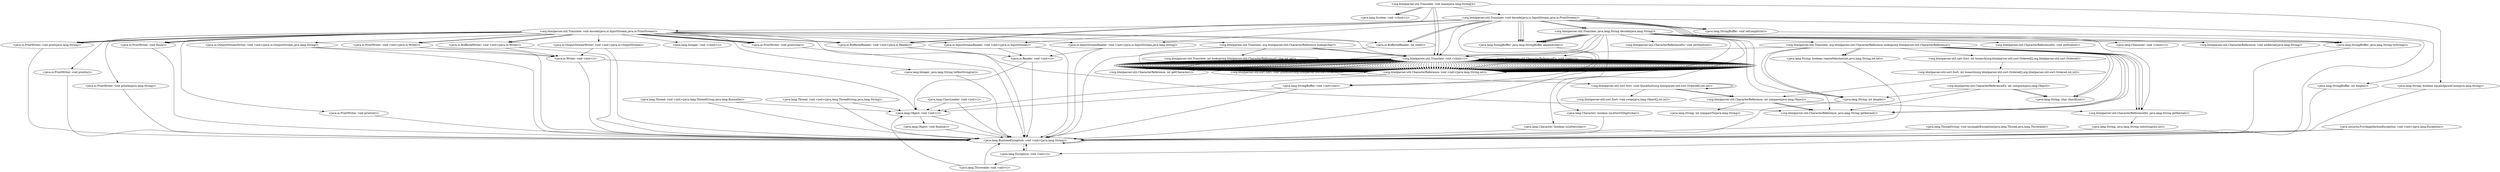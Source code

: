 digraph CallGraph {
"<org.htmlparser.util.Translate: void main(java.lang.String[])>" -> "<java.lang.System: void <clinit>()>";
"<org.htmlparser.util.Translate: void main(java.lang.String[])>" -> "<org.htmlparser.util.Translate: void decode(java.io.InputStream,java.io.PrintStream)>";
"<org.htmlparser.util.Translate: void main(java.lang.String[])>" -> "<org.htmlparser.util.Translate: void encode(java.io.InputStream,java.io.PrintStream)>";
"<org.htmlparser.util.Translate: void main(java.lang.String[])>" -> "<org.htmlparser.util.Translate: void <clinit>()>";
"<org.htmlparser.util.Translate: void main(java.lang.String[])>" -> "<java.lang.System: void <clinit>()>";
"<org.htmlparser.util.Translate: void main(java.lang.String[])>" -> "<org.htmlparser.util.Translate: void <clinit>()>";
"<org.htmlparser.util.Translate: void <clinit>()>" -> "<org.htmlparser.util.CharacterReference: void <init>(java.lang.String,int)>";
"<org.htmlparser.util.Translate: void <clinit>()>" -> "<org.htmlparser.util.sort.Sort: void QuickSort(org.htmlparser.util.sort.Ordered[])>";
"<org.htmlparser.util.Translate: void <clinit>()>" -> "<org.htmlparser.util.CharacterReference: void <init>(java.lang.String,int)>";
"<org.htmlparser.util.Translate: void <clinit>()>" -> "<org.htmlparser.util.CharacterReference: void <init>(java.lang.String,int)>";
"<org.htmlparser.util.Translate: void <clinit>()>" -> "<org.htmlparser.util.CharacterReference: void <init>(java.lang.String,int)>";
"<org.htmlparser.util.Translate: void <clinit>()>" -> "<org.htmlparser.util.CharacterReference: void <init>(java.lang.String,int)>";
"<org.htmlparser.util.Translate: void <clinit>()>" -> "<org.htmlparser.util.CharacterReference: void <init>(java.lang.String,int)>";
"<org.htmlparser.util.Translate: void <clinit>()>" -> "<org.htmlparser.util.CharacterReference: void <init>(java.lang.String,int)>";
"<org.htmlparser.util.Translate: void <clinit>()>" -> "<org.htmlparser.util.CharacterReference: void <init>(java.lang.String,int)>";
"<org.htmlparser.util.Translate: void <clinit>()>" -> "<org.htmlparser.util.CharacterReference: void <init>(java.lang.String,int)>";
"<org.htmlparser.util.Translate: void <clinit>()>" -> "<org.htmlparser.util.CharacterReference: void <init>(java.lang.String,int)>";
"<org.htmlparser.util.Translate: void <clinit>()>" -> "<org.htmlparser.util.CharacterReference: void <init>(java.lang.String,int)>";
"<org.htmlparser.util.Translate: void <clinit>()>" -> "<org.htmlparser.util.CharacterReference: void <init>(java.lang.String,int)>";
"<org.htmlparser.util.Translate: void <clinit>()>" -> "<org.htmlparser.util.CharacterReference: void <init>(java.lang.String,int)>";
"<org.htmlparser.util.Translate: void <clinit>()>" -> "<org.htmlparser.util.CharacterReference: void <init>(java.lang.String,int)>";
"<org.htmlparser.util.Translate: void <clinit>()>" -> "<org.htmlparser.util.CharacterReference: void <init>(java.lang.String,int)>";
"<org.htmlparser.util.Translate: void <clinit>()>" -> "<org.htmlparser.util.CharacterReference: void <init>(java.lang.String,int)>";
"<org.htmlparser.util.Translate: void <clinit>()>" -> "<org.htmlparser.util.CharacterReference: void <init>(java.lang.String,int)>";
"<org.htmlparser.util.Translate: void <clinit>()>" -> "<org.htmlparser.util.CharacterReference: void <init>(java.lang.String,int)>";
"<org.htmlparser.util.Translate: void <clinit>()>" -> "<org.htmlparser.util.CharacterReference: void <init>(java.lang.String,int)>";
"<org.htmlparser.util.Translate: void <clinit>()>" -> "<org.htmlparser.util.CharacterReference: void <init>(java.lang.String,int)>";
"<org.htmlparser.util.Translate: void <clinit>()>" -> "<org.htmlparser.util.CharacterReference: void <init>(java.lang.String,int)>";
"<org.htmlparser.util.Translate: void <clinit>()>" -> "<org.htmlparser.util.CharacterReference: void <init>(java.lang.String,int)>";
"<org.htmlparser.util.Translate: void <clinit>()>" -> "<org.htmlparser.util.CharacterReference: void <init>(java.lang.String,int)>";
"<org.htmlparser.util.Translate: void <clinit>()>" -> "<org.htmlparser.util.CharacterReference: void <init>(java.lang.String,int)>";
"<org.htmlparser.util.Translate: void <clinit>()>" -> "<org.htmlparser.util.CharacterReference: void <init>(java.lang.String,int)>";
"<org.htmlparser.util.Translate: void <clinit>()>" -> "<org.htmlparser.util.CharacterReference: void <init>(java.lang.String,int)>";
"<org.htmlparser.util.Translate: void <clinit>()>" -> "<org.htmlparser.util.CharacterReference: void <init>(java.lang.String,int)>";
"<org.htmlparser.util.Translate: void <clinit>()>" -> "<org.htmlparser.util.CharacterReference: void <init>(java.lang.String,int)>";
"<org.htmlparser.util.Translate: void <clinit>()>" -> "<org.htmlparser.util.CharacterReference: void <init>(java.lang.String,int)>";
"<org.htmlparser.util.Translate: void <clinit>()>" -> "<org.htmlparser.util.CharacterReference: void <init>(java.lang.String,int)>";
"<org.htmlparser.util.Translate: void <clinit>()>" -> "<org.htmlparser.util.CharacterReference: void <init>(java.lang.String,int)>";
"<org.htmlparser.util.Translate: void <clinit>()>" -> "<org.htmlparser.util.CharacterReference: void <init>(java.lang.String,int)>";
"<org.htmlparser.util.Translate: void <clinit>()>" -> "<org.htmlparser.util.CharacterReference: void <init>(java.lang.String,int)>";
"<org.htmlparser.util.Translate: void <clinit>()>" -> "<org.htmlparser.util.CharacterReference: void <init>(java.lang.String,int)>";
"<org.htmlparser.util.Translate: void <clinit>()>" -> "<org.htmlparser.util.CharacterReference: void <init>(java.lang.String,int)>";
"<org.htmlparser.util.Translate: void <clinit>()>" -> "<org.htmlparser.util.CharacterReference: void <init>(java.lang.String,int)>";
"<org.htmlparser.util.Translate: void <clinit>()>" -> "<org.htmlparser.util.CharacterReference: void <init>(java.lang.String,int)>";
"<org.htmlparser.util.Translate: void <clinit>()>" -> "<org.htmlparser.util.CharacterReference: void <init>(java.lang.String,int)>";
"<org.htmlparser.util.Translate: void <clinit>()>" -> "<org.htmlparser.util.CharacterReference: void <init>(java.lang.String,int)>";
"<org.htmlparser.util.Translate: void <clinit>()>" -> "<org.htmlparser.util.CharacterReference: void <init>(java.lang.String,int)>";
"<org.htmlparser.util.Translate: void <clinit>()>" -> "<org.htmlparser.util.CharacterReference: void <init>(java.lang.String,int)>";
"<org.htmlparser.util.Translate: void <clinit>()>" -> "<org.htmlparser.util.CharacterReference: void <init>(java.lang.String,int)>";
"<org.htmlparser.util.Translate: void <clinit>()>" -> "<org.htmlparser.util.CharacterReference: void <init>(java.lang.String,int)>";
"<org.htmlparser.util.Translate: void <clinit>()>" -> "<org.htmlparser.util.CharacterReference: void <init>(java.lang.String,int)>";
"<org.htmlparser.util.Translate: void <clinit>()>" -> "<org.htmlparser.util.CharacterReference: void <init>(java.lang.String,int)>";
"<org.htmlparser.util.Translate: void <clinit>()>" -> "<org.htmlparser.util.CharacterReference: void <init>(java.lang.String,int)>";
"<org.htmlparser.util.Translate: void <clinit>()>" -> "<org.htmlparser.util.CharacterReference: void <init>(java.lang.String,int)>";
"<org.htmlparser.util.Translate: void <clinit>()>" -> "<org.htmlparser.util.CharacterReference: void <init>(java.lang.String,int)>";
"<org.htmlparser.util.Translate: void <clinit>()>" -> "<org.htmlparser.util.CharacterReference: void <init>(java.lang.String,int)>";
"<org.htmlparser.util.Translate: void <clinit>()>" -> "<org.htmlparser.util.CharacterReference: void <init>(java.lang.String,int)>";
"<org.htmlparser.util.Translate: void <clinit>()>" -> "<org.htmlparser.util.CharacterReference: void <init>(java.lang.String,int)>";
"<org.htmlparser.util.Translate: void <clinit>()>" -> "<org.htmlparser.util.CharacterReference: void <init>(java.lang.String,int)>";
"<org.htmlparser.util.Translate: void <clinit>()>" -> "<org.htmlparser.util.CharacterReference: void <init>(java.lang.String,int)>";
"<org.htmlparser.util.Translate: void <clinit>()>" -> "<org.htmlparser.util.CharacterReference: void <init>(java.lang.String,int)>";
"<org.htmlparser.util.Translate: void <clinit>()>" -> "<org.htmlparser.util.CharacterReference: void <init>(java.lang.String,int)>";
"<org.htmlparser.util.Translate: void <clinit>()>" -> "<org.htmlparser.util.CharacterReference: void <init>(java.lang.String,int)>";
"<org.htmlparser.util.Translate: void <clinit>()>" -> "<org.htmlparser.util.CharacterReference: void <init>(java.lang.String,int)>";
"<org.htmlparser.util.Translate: void <clinit>()>" -> "<org.htmlparser.util.CharacterReference: void <init>(java.lang.String,int)>";
"<org.htmlparser.util.Translate: void <clinit>()>" -> "<org.htmlparser.util.CharacterReference: void <init>(java.lang.String,int)>";
"<org.htmlparser.util.Translate: void <clinit>()>" -> "<org.htmlparser.util.CharacterReference: void <init>(java.lang.String,int)>";
"<org.htmlparser.util.Translate: void <clinit>()>" -> "<org.htmlparser.util.CharacterReference: void <init>(java.lang.String,int)>";
"<org.htmlparser.util.Translate: void <clinit>()>" -> "<org.htmlparser.util.CharacterReference: void <init>(java.lang.String,int)>";
"<org.htmlparser.util.Translate: void <clinit>()>" -> "<org.htmlparser.util.CharacterReference: void <init>(java.lang.String,int)>";
"<org.htmlparser.util.Translate: void <clinit>()>" -> "<org.htmlparser.util.CharacterReference: void <init>(java.lang.String,int)>";
"<org.htmlparser.util.Translate: void <clinit>()>" -> "<org.htmlparser.util.CharacterReference: void <init>(java.lang.String,int)>";
"<org.htmlparser.util.Translate: void <clinit>()>" -> "<org.htmlparser.util.CharacterReference: void <init>(java.lang.String,int)>";
"<org.htmlparser.util.Translate: void <clinit>()>" -> "<org.htmlparser.util.CharacterReference: void <init>(java.lang.String,int)>";
"<org.htmlparser.util.Translate: void <clinit>()>" -> "<org.htmlparser.util.CharacterReference: void <init>(java.lang.String,int)>";
"<org.htmlparser.util.Translate: void <clinit>()>" -> "<org.htmlparser.util.CharacterReference: void <init>(java.lang.String,int)>";
"<org.htmlparser.util.Translate: void <clinit>()>" -> "<org.htmlparser.util.CharacterReference: void <init>(java.lang.String,int)>";
"<org.htmlparser.util.Translate: void <clinit>()>" -> "<org.htmlparser.util.CharacterReference: void <init>(java.lang.String,int)>";
"<org.htmlparser.util.Translate: void <clinit>()>" -> "<org.htmlparser.util.CharacterReference: void <init>(java.lang.String,int)>";
"<org.htmlparser.util.Translate: void <clinit>()>" -> "<org.htmlparser.util.CharacterReference: void <init>(java.lang.String,int)>";
"<org.htmlparser.util.Translate: void <clinit>()>" -> "<org.htmlparser.util.CharacterReference: void <init>(java.lang.String,int)>";
"<org.htmlparser.util.Translate: void <clinit>()>" -> "<org.htmlparser.util.CharacterReference: void <init>(java.lang.String,int)>";
"<org.htmlparser.util.Translate: void <clinit>()>" -> "<org.htmlparser.util.CharacterReference: void <init>(java.lang.String,int)>";
"<org.htmlparser.util.Translate: void <clinit>()>" -> "<org.htmlparser.util.CharacterReference: void <init>(java.lang.String,int)>";
"<org.htmlparser.util.Translate: void <clinit>()>" -> "<org.htmlparser.util.CharacterReference: void <init>(java.lang.String,int)>";
"<org.htmlparser.util.Translate: void <clinit>()>" -> "<org.htmlparser.util.CharacterReference: void <init>(java.lang.String,int)>";
"<org.htmlparser.util.Translate: void <clinit>()>" -> "<org.htmlparser.util.CharacterReference: void <init>(java.lang.String,int)>";
"<org.htmlparser.util.Translate: void <clinit>()>" -> "<org.htmlparser.util.CharacterReference: void <init>(java.lang.String,int)>";
"<org.htmlparser.util.Translate: void <clinit>()>" -> "<org.htmlparser.util.CharacterReference: void <init>(java.lang.String,int)>";
"<org.htmlparser.util.Translate: void <clinit>()>" -> "<org.htmlparser.util.CharacterReference: void <init>(java.lang.String,int)>";
"<org.htmlparser.util.Translate: void <clinit>()>" -> "<org.htmlparser.util.CharacterReference: void <init>(java.lang.String,int)>";
"<org.htmlparser.util.Translate: void <clinit>()>" -> "<org.htmlparser.util.CharacterReference: void <init>(java.lang.String,int)>";
"<org.htmlparser.util.Translate: void <clinit>()>" -> "<org.htmlparser.util.CharacterReference: void <init>(java.lang.String,int)>";
"<org.htmlparser.util.Translate: void <clinit>()>" -> "<org.htmlparser.util.CharacterReference: void <init>(java.lang.String,int)>";
"<org.htmlparser.util.Translate: void <clinit>()>" -> "<org.htmlparser.util.CharacterReference: void <init>(java.lang.String,int)>";
"<org.htmlparser.util.Translate: void <clinit>()>" -> "<org.htmlparser.util.CharacterReference: void <init>(java.lang.String,int)>";
"<org.htmlparser.util.Translate: void <clinit>()>" -> "<org.htmlparser.util.CharacterReference: void <init>(java.lang.String,int)>";
"<org.htmlparser.util.Translate: void <clinit>()>" -> "<org.htmlparser.util.CharacterReference: void <init>(java.lang.String,int)>";
"<org.htmlparser.util.Translate: void <clinit>()>" -> "<org.htmlparser.util.CharacterReference: void <init>(java.lang.String,int)>";
"<org.htmlparser.util.Translate: void <clinit>()>" -> "<org.htmlparser.util.CharacterReference: void <init>(java.lang.String,int)>";
"<org.htmlparser.util.Translate: void <clinit>()>" -> "<org.htmlparser.util.CharacterReference: void <init>(java.lang.String,int)>";
"<org.htmlparser.util.Translate: void <clinit>()>" -> "<org.htmlparser.util.CharacterReference: void <init>(java.lang.String,int)>";
"<org.htmlparser.util.Translate: void <clinit>()>" -> "<org.htmlparser.util.CharacterReference: void <init>(java.lang.String,int)>";
"<org.htmlparser.util.Translate: void <clinit>()>" -> "<org.htmlparser.util.CharacterReference: void <init>(java.lang.String,int)>";
"<org.htmlparser.util.Translate: void <clinit>()>" -> "<org.htmlparser.util.CharacterReference: void <init>(java.lang.String,int)>";
"<org.htmlparser.util.Translate: void <clinit>()>" -> "<org.htmlparser.util.CharacterReference: void <init>(java.lang.String,int)>";
"<org.htmlparser.util.Translate: void <clinit>()>" -> "<org.htmlparser.util.CharacterReference: void <init>(java.lang.String,int)>";
"<org.htmlparser.util.Translate: void <clinit>()>" -> "<org.htmlparser.util.CharacterReference: void <init>(java.lang.String,int)>";
"<org.htmlparser.util.Translate: void <clinit>()>" -> "<org.htmlparser.util.CharacterReference: void <init>(java.lang.String,int)>";
"<org.htmlparser.util.Translate: void <clinit>()>" -> "<org.htmlparser.util.CharacterReference: void <init>(java.lang.String,int)>";
"<org.htmlparser.util.Translate: void <clinit>()>" -> "<org.htmlparser.util.CharacterReference: void <init>(java.lang.String,int)>";
"<org.htmlparser.util.Translate: void <clinit>()>" -> "<org.htmlparser.util.CharacterReference: void <init>(java.lang.String,int)>";
"<org.htmlparser.util.Translate: void <clinit>()>" -> "<org.htmlparser.util.CharacterReference: void <init>(java.lang.String,int)>";
"<org.htmlparser.util.Translate: void <clinit>()>" -> "<org.htmlparser.util.CharacterReference: void <init>(java.lang.String,int)>";
"<org.htmlparser.util.Translate: void <clinit>()>" -> "<org.htmlparser.util.CharacterReference: void <init>(java.lang.String,int)>";
"<org.htmlparser.util.Translate: void <clinit>()>" -> "<org.htmlparser.util.CharacterReference: void <init>(java.lang.String,int)>";
"<org.htmlparser.util.Translate: void <clinit>()>" -> "<org.htmlparser.util.CharacterReference: void <init>(java.lang.String,int)>";
"<org.htmlparser.util.Translate: void <clinit>()>" -> "<org.htmlparser.util.CharacterReference: void <init>(java.lang.String,int)>";
"<org.htmlparser.util.Translate: void <clinit>()>" -> "<org.htmlparser.util.CharacterReference: void <init>(java.lang.String,int)>";
"<org.htmlparser.util.Translate: void <clinit>()>" -> "<org.htmlparser.util.CharacterReference: void <init>(java.lang.String,int)>";
"<org.htmlparser.util.Translate: void <clinit>()>" -> "<org.htmlparser.util.CharacterReference: void <init>(java.lang.String,int)>";
"<org.htmlparser.util.Translate: void <clinit>()>" -> "<org.htmlparser.util.CharacterReference: void <init>(java.lang.String,int)>";
"<org.htmlparser.util.Translate: void <clinit>()>" -> "<org.htmlparser.util.CharacterReference: void <init>(java.lang.String,int)>";
"<org.htmlparser.util.Translate: void <clinit>()>" -> "<org.htmlparser.util.CharacterReference: void <init>(java.lang.String,int)>";
"<org.htmlparser.util.Translate: void <clinit>()>" -> "<org.htmlparser.util.CharacterReference: void <init>(java.lang.String,int)>";
"<org.htmlparser.util.Translate: void <clinit>()>" -> "<org.htmlparser.util.CharacterReference: void <init>(java.lang.String,int)>";
"<org.htmlparser.util.Translate: void <clinit>()>" -> "<org.htmlparser.util.CharacterReference: void <init>(java.lang.String,int)>";
"<org.htmlparser.util.Translate: void <clinit>()>" -> "<org.htmlparser.util.CharacterReference: void <init>(java.lang.String,int)>";
"<org.htmlparser.util.Translate: void <clinit>()>" -> "<org.htmlparser.util.CharacterReference: void <init>(java.lang.String,int)>";
"<org.htmlparser.util.Translate: void <clinit>()>" -> "<org.htmlparser.util.CharacterReference: void <init>(java.lang.String,int)>";
"<org.htmlparser.util.Translate: void <clinit>()>" -> "<org.htmlparser.util.CharacterReference: void <init>(java.lang.String,int)>";
"<org.htmlparser.util.Translate: void <clinit>()>" -> "<org.htmlparser.util.CharacterReference: void <init>(java.lang.String,int)>";
"<org.htmlparser.util.Translate: void <clinit>()>" -> "<org.htmlparser.util.CharacterReference: void <init>(java.lang.String,int)>";
"<org.htmlparser.util.Translate: void <clinit>()>" -> "<org.htmlparser.util.CharacterReference: void <init>(java.lang.String,int)>";
"<org.htmlparser.util.Translate: void <clinit>()>" -> "<org.htmlparser.util.CharacterReference: void <init>(java.lang.String,int)>";
"<org.htmlparser.util.Translate: void <clinit>()>" -> "<org.htmlparser.util.CharacterReference: void <init>(java.lang.String,int)>";
"<org.htmlparser.util.Translate: void <clinit>()>" -> "<org.htmlparser.util.CharacterReference: void <init>(java.lang.String,int)>";
"<org.htmlparser.util.Translate: void <clinit>()>" -> "<org.htmlparser.util.CharacterReference: void <init>(java.lang.String,int)>";
"<org.htmlparser.util.Translate: void <clinit>()>" -> "<org.htmlparser.util.CharacterReference: void <init>(java.lang.String,int)>";
"<org.htmlparser.util.Translate: void <clinit>()>" -> "<org.htmlparser.util.CharacterReference: void <init>(java.lang.String,int)>";
"<org.htmlparser.util.Translate: void <clinit>()>" -> "<org.htmlparser.util.CharacterReference: void <init>(java.lang.String,int)>";
"<org.htmlparser.util.Translate: void <clinit>()>" -> "<org.htmlparser.util.CharacterReference: void <init>(java.lang.String,int)>";
"<org.htmlparser.util.Translate: void <clinit>()>" -> "<org.htmlparser.util.CharacterReference: void <init>(java.lang.String,int)>";
"<org.htmlparser.util.Translate: void <clinit>()>" -> "<org.htmlparser.util.CharacterReference: void <init>(java.lang.String,int)>";
"<org.htmlparser.util.Translate: void <clinit>()>" -> "<org.htmlparser.util.CharacterReference: void <init>(java.lang.String,int)>";
"<org.htmlparser.util.Translate: void <clinit>()>" -> "<org.htmlparser.util.CharacterReference: void <init>(java.lang.String,int)>";
"<org.htmlparser.util.Translate: void <clinit>()>" -> "<org.htmlparser.util.CharacterReference: void <init>(java.lang.String,int)>";
"<org.htmlparser.util.Translate: void <clinit>()>" -> "<org.htmlparser.util.CharacterReference: void <init>(java.lang.String,int)>";
"<org.htmlparser.util.Translate: void <clinit>()>" -> "<org.htmlparser.util.CharacterReference: void <init>(java.lang.String,int)>";
"<org.htmlparser.util.Translate: void <clinit>()>" -> "<org.htmlparser.util.CharacterReference: void <init>(java.lang.String,int)>";
"<org.htmlparser.util.Translate: void <clinit>()>" -> "<org.htmlparser.util.CharacterReference: void <init>(java.lang.String,int)>";
"<org.htmlparser.util.Translate: void <clinit>()>" -> "<org.htmlparser.util.CharacterReference: void <init>(java.lang.String,int)>";
"<org.htmlparser.util.Translate: void <clinit>()>" -> "<org.htmlparser.util.CharacterReference: void <init>(java.lang.String,int)>";
"<org.htmlparser.util.Translate: void <clinit>()>" -> "<org.htmlparser.util.CharacterReference: void <init>(java.lang.String,int)>";
"<org.htmlparser.util.Translate: void <clinit>()>" -> "<org.htmlparser.util.CharacterReference: void <init>(java.lang.String,int)>";
"<org.htmlparser.util.Translate: void <clinit>()>" -> "<org.htmlparser.util.CharacterReference: void <init>(java.lang.String,int)>";
"<org.htmlparser.util.Translate: void <clinit>()>" -> "<org.htmlparser.util.CharacterReference: void <init>(java.lang.String,int)>";
"<org.htmlparser.util.Translate: void <clinit>()>" -> "<org.htmlparser.util.CharacterReference: void <init>(java.lang.String,int)>";
"<org.htmlparser.util.Translate: void <clinit>()>" -> "<org.htmlparser.util.CharacterReference: void <init>(java.lang.String,int)>";
"<org.htmlparser.util.Translate: void <clinit>()>" -> "<org.htmlparser.util.CharacterReference: void <init>(java.lang.String,int)>";
"<org.htmlparser.util.Translate: void <clinit>()>" -> "<org.htmlparser.util.CharacterReference: void <init>(java.lang.String,int)>";
"<org.htmlparser.util.Translate: void <clinit>()>" -> "<org.htmlparser.util.CharacterReference: void <init>(java.lang.String,int)>";
"<org.htmlparser.util.Translate: void <clinit>()>" -> "<org.htmlparser.util.CharacterReference: void <init>(java.lang.String,int)>";
"<org.htmlparser.util.Translate: void <clinit>()>" -> "<org.htmlparser.util.CharacterReference: void <init>(java.lang.String,int)>";
"<org.htmlparser.util.Translate: void <clinit>()>" -> "<org.htmlparser.util.CharacterReference: void <init>(java.lang.String,int)>";
"<org.htmlparser.util.Translate: void <clinit>()>" -> "<org.htmlparser.util.CharacterReference: void <init>(java.lang.String,int)>";
"<org.htmlparser.util.Translate: void <clinit>()>" -> "<org.htmlparser.util.CharacterReference: void <init>(java.lang.String,int)>";
"<org.htmlparser.util.Translate: void <clinit>()>" -> "<org.htmlparser.util.CharacterReference: void <init>(java.lang.String,int)>";
"<org.htmlparser.util.Translate: void <clinit>()>" -> "<org.htmlparser.util.CharacterReference: void <init>(java.lang.String,int)>";
"<org.htmlparser.util.Translate: void <clinit>()>" -> "<org.htmlparser.util.CharacterReference: void <init>(java.lang.String,int)>";
"<org.htmlparser.util.Translate: void <clinit>()>" -> "<org.htmlparser.util.CharacterReference: void <init>(java.lang.String,int)>";
"<org.htmlparser.util.Translate: void <clinit>()>" -> "<org.htmlparser.util.CharacterReference: void <init>(java.lang.String,int)>";
"<org.htmlparser.util.Translate: void <clinit>()>" -> "<org.htmlparser.util.CharacterReference: void <init>(java.lang.String,int)>";
"<org.htmlparser.util.Translate: void <clinit>()>" -> "<org.htmlparser.util.CharacterReference: void <init>(java.lang.String,int)>";
"<org.htmlparser.util.Translate: void <clinit>()>" -> "<org.htmlparser.util.CharacterReference: void <init>(java.lang.String,int)>";
"<org.htmlparser.util.Translate: void <clinit>()>" -> "<org.htmlparser.util.CharacterReference: void <init>(java.lang.String,int)>";
"<org.htmlparser.util.Translate: void <clinit>()>" -> "<org.htmlparser.util.CharacterReference: void <init>(java.lang.String,int)>";
"<org.htmlparser.util.Translate: void <clinit>()>" -> "<org.htmlparser.util.CharacterReference: void <init>(java.lang.String,int)>";
"<org.htmlparser.util.Translate: void <clinit>()>" -> "<org.htmlparser.util.CharacterReference: void <init>(java.lang.String,int)>";
"<org.htmlparser.util.Translate: void <clinit>()>" -> "<org.htmlparser.util.CharacterReference: void <init>(java.lang.String,int)>";
"<org.htmlparser.util.Translate: void <clinit>()>" -> "<org.htmlparser.util.CharacterReference: void <init>(java.lang.String,int)>";
"<org.htmlparser.util.Translate: void <clinit>()>" -> "<org.htmlparser.util.CharacterReference: void <init>(java.lang.String,int)>";
"<org.htmlparser.util.Translate: void <clinit>()>" -> "<org.htmlparser.util.CharacterReference: void <init>(java.lang.String,int)>";
"<org.htmlparser.util.Translate: void <clinit>()>" -> "<org.htmlparser.util.CharacterReference: void <init>(java.lang.String,int)>";
"<org.htmlparser.util.Translate: void <clinit>()>" -> "<org.htmlparser.util.CharacterReference: void <init>(java.lang.String,int)>";
"<org.htmlparser.util.Translate: void <clinit>()>" -> "<org.htmlparser.util.CharacterReference: void <init>(java.lang.String,int)>";
"<org.htmlparser.util.Translate: void <clinit>()>" -> "<org.htmlparser.util.CharacterReference: void <init>(java.lang.String,int)>";
"<org.htmlparser.util.Translate: void <clinit>()>" -> "<org.htmlparser.util.CharacterReference: void <init>(java.lang.String,int)>";
"<org.htmlparser.util.Translate: void <clinit>()>" -> "<org.htmlparser.util.CharacterReference: void <init>(java.lang.String,int)>";
"<org.htmlparser.util.Translate: void <clinit>()>" -> "<org.htmlparser.util.CharacterReference: void <init>(java.lang.String,int)>";
"<org.htmlparser.util.Translate: void <clinit>()>" -> "<org.htmlparser.util.CharacterReference: void <init>(java.lang.String,int)>";
"<org.htmlparser.util.Translate: void <clinit>()>" -> "<org.htmlparser.util.CharacterReference: void <init>(java.lang.String,int)>";
"<org.htmlparser.util.Translate: void <clinit>()>" -> "<org.htmlparser.util.CharacterReference: void <init>(java.lang.String,int)>";
"<org.htmlparser.util.Translate: void <clinit>()>" -> "<org.htmlparser.util.CharacterReference: void <init>(java.lang.String,int)>";
"<org.htmlparser.util.Translate: void <clinit>()>" -> "<org.htmlparser.util.CharacterReference: void <init>(java.lang.String,int)>";
"<org.htmlparser.util.Translate: void <clinit>()>" -> "<org.htmlparser.util.CharacterReference: void <init>(java.lang.String,int)>";
"<org.htmlparser.util.Translate: void <clinit>()>" -> "<org.htmlparser.util.CharacterReference: void <init>(java.lang.String,int)>";
"<org.htmlparser.util.Translate: void <clinit>()>" -> "<org.htmlparser.util.CharacterReference: void <init>(java.lang.String,int)>";
"<org.htmlparser.util.Translate: void <clinit>()>" -> "<org.htmlparser.util.CharacterReference: void <init>(java.lang.String,int)>";
"<org.htmlparser.util.Translate: void <clinit>()>" -> "<org.htmlparser.util.CharacterReference: void <init>(java.lang.String,int)>";
"<org.htmlparser.util.Translate: void <clinit>()>" -> "<org.htmlparser.util.CharacterReference: void <init>(java.lang.String,int)>";
"<org.htmlparser.util.Translate: void <clinit>()>" -> "<org.htmlparser.util.CharacterReference: void <init>(java.lang.String,int)>";
"<org.htmlparser.util.Translate: void <clinit>()>" -> "<org.htmlparser.util.CharacterReference: void <init>(java.lang.String,int)>";
"<org.htmlparser.util.Translate: void <clinit>()>" -> "<org.htmlparser.util.CharacterReference: void <init>(java.lang.String,int)>";
"<org.htmlparser.util.Translate: void <clinit>()>" -> "<org.htmlparser.util.CharacterReference: void <init>(java.lang.String,int)>";
"<org.htmlparser.util.Translate: void <clinit>()>" -> "<org.htmlparser.util.CharacterReference: void <init>(java.lang.String,int)>";
"<org.htmlparser.util.Translate: void <clinit>()>" -> "<org.htmlparser.util.CharacterReference: void <init>(java.lang.String,int)>";
"<org.htmlparser.util.Translate: void <clinit>()>" -> "<org.htmlparser.util.CharacterReference: void <init>(java.lang.String,int)>";
"<org.htmlparser.util.Translate: void <clinit>()>" -> "<org.htmlparser.util.CharacterReference: void <init>(java.lang.String,int)>";
"<org.htmlparser.util.Translate: void <clinit>()>" -> "<org.htmlparser.util.CharacterReference: void <init>(java.lang.String,int)>";
"<org.htmlparser.util.Translate: void <clinit>()>" -> "<org.htmlparser.util.CharacterReference: void <init>(java.lang.String,int)>";
"<org.htmlparser.util.Translate: void <clinit>()>" -> "<org.htmlparser.util.CharacterReference: void <init>(java.lang.String,int)>";
"<org.htmlparser.util.Translate: void <clinit>()>" -> "<org.htmlparser.util.CharacterReference: void <init>(java.lang.String,int)>";
"<org.htmlparser.util.Translate: void <clinit>()>" -> "<org.htmlparser.util.CharacterReference: void <init>(java.lang.String,int)>";
"<org.htmlparser.util.Translate: void <clinit>()>" -> "<org.htmlparser.util.CharacterReference: void <init>(java.lang.String,int)>";
"<org.htmlparser.util.Translate: void <clinit>()>" -> "<org.htmlparser.util.CharacterReference: void <init>(java.lang.String,int)>";
"<org.htmlparser.util.Translate: void <clinit>()>" -> "<org.htmlparser.util.CharacterReference: void <init>(java.lang.String,int)>";
"<org.htmlparser.util.Translate: void <clinit>()>" -> "<org.htmlparser.util.CharacterReference: void <init>(java.lang.String,int)>";
"<org.htmlparser.util.Translate: void <clinit>()>" -> "<org.htmlparser.util.CharacterReference: void <init>(java.lang.String,int)>";
"<org.htmlparser.util.Translate: void <clinit>()>" -> "<org.htmlparser.util.CharacterReference: void <init>(java.lang.String,int)>";
"<org.htmlparser.util.Translate: void <clinit>()>" -> "<org.htmlparser.util.CharacterReference: void <init>(java.lang.String,int)>";
"<org.htmlparser.util.Translate: void <clinit>()>" -> "<org.htmlparser.util.CharacterReference: void <init>(java.lang.String,int)>";
"<org.htmlparser.util.Translate: void <clinit>()>" -> "<org.htmlparser.util.CharacterReference: void <init>(java.lang.String,int)>";
"<org.htmlparser.util.Translate: void <clinit>()>" -> "<org.htmlparser.util.CharacterReference: void <init>(java.lang.String,int)>";
"<org.htmlparser.util.Translate: void <clinit>()>" -> "<org.htmlparser.util.CharacterReference: void <init>(java.lang.String,int)>";
"<org.htmlparser.util.Translate: void <clinit>()>" -> "<org.htmlparser.util.CharacterReference: void <init>(java.lang.String,int)>";
"<org.htmlparser.util.Translate: void <clinit>()>" -> "<org.htmlparser.util.CharacterReference: void <init>(java.lang.String,int)>";
"<org.htmlparser.util.Translate: void <clinit>()>" -> "<org.htmlparser.util.CharacterReference: void <init>(java.lang.String,int)>";
"<org.htmlparser.util.Translate: void <clinit>()>" -> "<org.htmlparser.util.CharacterReference: void <init>(java.lang.String,int)>";
"<org.htmlparser.util.Translate: void <clinit>()>" -> "<org.htmlparser.util.CharacterReference: void <init>(java.lang.String,int)>";
"<org.htmlparser.util.Translate: void <clinit>()>" -> "<org.htmlparser.util.CharacterReference: void <init>(java.lang.String,int)>";
"<org.htmlparser.util.Translate: void <clinit>()>" -> "<org.htmlparser.util.CharacterReference: void <init>(java.lang.String,int)>";
"<org.htmlparser.util.Translate: void <clinit>()>" -> "<org.htmlparser.util.CharacterReference: void <init>(java.lang.String,int)>";
"<org.htmlparser.util.Translate: void <clinit>()>" -> "<org.htmlparser.util.CharacterReference: void <init>(java.lang.String,int)>";
"<org.htmlparser.util.Translate: void <clinit>()>" -> "<org.htmlparser.util.CharacterReference: void <init>(java.lang.String,int)>";
"<org.htmlparser.util.Translate: void <clinit>()>" -> "<org.htmlparser.util.CharacterReference: void <init>(java.lang.String,int)>";
"<org.htmlparser.util.Translate: void <clinit>()>" -> "<org.htmlparser.util.CharacterReference: void <init>(java.lang.String,int)>";
"<org.htmlparser.util.Translate: void <clinit>()>" -> "<org.htmlparser.util.CharacterReference: void <init>(java.lang.String,int)>";
"<org.htmlparser.util.Translate: void <clinit>()>" -> "<org.htmlparser.util.CharacterReference: void <init>(java.lang.String,int)>";
"<org.htmlparser.util.Translate: void <clinit>()>" -> "<org.htmlparser.util.CharacterReference: void <init>(java.lang.String,int)>";
"<org.htmlparser.util.Translate: void <clinit>()>" -> "<org.htmlparser.util.CharacterReference: void <init>(java.lang.String,int)>";
"<org.htmlparser.util.Translate: void <clinit>()>" -> "<org.htmlparser.util.CharacterReference: void <init>(java.lang.String,int)>";
"<org.htmlparser.util.Translate: void <clinit>()>" -> "<org.htmlparser.util.CharacterReference: void <init>(java.lang.String,int)>";
"<org.htmlparser.util.Translate: void <clinit>()>" -> "<org.htmlparser.util.CharacterReference: void <init>(java.lang.String,int)>";
"<org.htmlparser.util.Translate: void <clinit>()>" -> "<org.htmlparser.util.CharacterReference: void <init>(java.lang.String,int)>";
"<org.htmlparser.util.Translate: void <clinit>()>" -> "<org.htmlparser.util.CharacterReference: void <init>(java.lang.String,int)>";
"<org.htmlparser.util.Translate: void <clinit>()>" -> "<org.htmlparser.util.CharacterReference: void <init>(java.lang.String,int)>";
"<org.htmlparser.util.Translate: void <clinit>()>" -> "<org.htmlparser.util.CharacterReference: void <init>(java.lang.String,int)>";
"<org.htmlparser.util.Translate: void <clinit>()>" -> "<org.htmlparser.util.CharacterReference: void <init>(java.lang.String,int)>";
"<org.htmlparser.util.Translate: void <clinit>()>" -> "<org.htmlparser.util.CharacterReference: void <init>(java.lang.String,int)>";
"<org.htmlparser.util.Translate: void <clinit>()>" -> "<org.htmlparser.util.CharacterReference: void <init>(java.lang.String,int)>";
"<org.htmlparser.util.Translate: void <clinit>()>" -> "<org.htmlparser.util.CharacterReference: void <init>(java.lang.String,int)>";
"<org.htmlparser.util.Translate: void <clinit>()>" -> "<org.htmlparser.util.CharacterReference: void <init>(java.lang.String,int)>";
"<org.htmlparser.util.Translate: void <clinit>()>" -> "<org.htmlparser.util.CharacterReference: void <init>(java.lang.String,int)>";
"<org.htmlparser.util.Translate: void <clinit>()>" -> "<org.htmlparser.util.CharacterReference: void <init>(java.lang.String,int)>";
"<org.htmlparser.util.Translate: void <clinit>()>" -> "<org.htmlparser.util.CharacterReference: void <init>(java.lang.String,int)>";
"<org.htmlparser.util.Translate: void <clinit>()>" -> "<org.htmlparser.util.CharacterReference: void <init>(java.lang.String,int)>";
"<org.htmlparser.util.Translate: void <clinit>()>" -> "<org.htmlparser.util.CharacterReference: void <init>(java.lang.String,int)>";
"<org.htmlparser.util.Translate: void <clinit>()>" -> "<org.htmlparser.util.CharacterReference: void <init>(java.lang.String,int)>";
"<java.lang.ThreadGroup: void uncaughtException(java.lang.Thread,java.lang.Throwable)>" -> "<java.lang.RuntimeException: void <init>(java.lang.String)>";
"<java.lang.ClassLoader: void <init>()>" -> "<java.lang.Object: void <init>()>";
"<java.lang.ClassLoader: void <init>()>" -> "<java.lang.RuntimeException: void <init>(java.lang.String)>";
"<java.security.PrivilegedActionException: void <init>(java.lang.Exception)>" -> "<java.lang.Exception: void <init>()>";
"<java.security.PrivilegedActionException: void <init>(java.lang.Exception)>" -> "<java.lang.RuntimeException: void <init>(java.lang.String)>";
"<java.lang.Thread: void <init>(java.lang.ThreadGroup,java.lang.Runnable)>" -> "<java.lang.Object: void <init>()>";
"<java.lang.Thread: void <init>(java.lang.ThreadGroup,java.lang.Runnable)>" -> "<java.lang.RuntimeException: void <init>(java.lang.String)>";
"<java.lang.Thread: void <init>(java.lang.ThreadGroup,java.lang.String)>" -> "<java.lang.Object: void <init>()>";
"<java.lang.Thread: void <init>(java.lang.ThreadGroup,java.lang.String)>" -> "<java.lang.RuntimeException: void <init>(java.lang.String)>";
"<org.htmlparser.util.Translate: void decode(java.io.InputStream,java.io.PrintStream)>" -> "<org.htmlparser.util.Translate: void <clinit>()>";
"<org.htmlparser.util.Translate: void decode(java.io.InputStream,java.io.PrintStream)>" -> "<org.htmlparser.util.Translate: java.lang.String decode(java.lang.String)>";
"<org.htmlparser.util.Translate: void decode(java.io.InputStream,java.io.PrintStream)>" -> "<java.io.BufferedReader: void <init>(java.io.Reader)>";
"<org.htmlparser.util.Translate: void decode(java.io.InputStream,java.io.PrintStream)>" -> "<java.io.InputStreamReader: void <init>(java.io.InputStream)>";
"<org.htmlparser.util.Translate: void decode(java.io.InputStream,java.io.PrintStream)>" -> "<org.htmlparser.util.Translate: java.lang.String decode(java.lang.String)>";
"<org.htmlparser.util.Translate: void decode(java.io.InputStream,java.io.PrintStream)>" -> "<java.lang.StringBuffer: void <init>(int)>";
"<org.htmlparser.util.Translate: void decode(java.io.InputStream,java.io.PrintStream)>" -> "<java.io.BufferedReader: void <init>(java.io.Reader)>";
"<org.htmlparser.util.Translate: void decode(java.io.InputStream,java.io.PrintStream)>" -> "<java.io.InputStreamReader: void <init>(java.io.InputStream,java.lang.String)>";
"<org.htmlparser.util.Translate: void encode(java.io.InputStream,java.io.PrintStream)>" -> "<org.htmlparser.util.Translate: void <clinit>()>";
"<org.htmlparser.util.Translate: void encode(java.io.InputStream,java.io.PrintStream)>" -> "<java.lang.Integer: java.lang.String toHexString(int)>";
"<org.htmlparser.util.Translate: void encode(java.io.InputStream,java.io.PrintStream)>" -> "<java.io.PrintWriter: void <init>(java.io.Writer)>";
"<org.htmlparser.util.Translate: void encode(java.io.InputStream,java.io.PrintStream)>" -> "<java.io.BufferedWriter: void <init>(java.io.Writer)>";
"<org.htmlparser.util.Translate: void encode(java.io.InputStream,java.io.PrintStream)>" -> "<java.io.OutputStreamWriter: void <init>(java.io.OutputStream)>";
"<org.htmlparser.util.Translate: void encode(java.io.InputStream,java.io.PrintStream)>" -> "<java.io.BufferedReader: void <init>(java.io.Reader)>";
"<org.htmlparser.util.Translate: void encode(java.io.InputStream,java.io.PrintStream)>" -> "<java.io.InputStreamReader: void <init>(java.io.InputStream)>";
"<org.htmlparser.util.Translate: void encode(java.io.InputStream,java.io.PrintStream)>" -> "<org.htmlparser.util.Translate: org.htmlparser.util.CharacterReference lookup(char)>";
"<org.htmlparser.util.Translate: void encode(java.io.InputStream,java.io.PrintStream)>" -> "<java.io.PrintWriter: void <init>(java.io.Writer)>";
"<org.htmlparser.util.Translate: void encode(java.io.InputStream,java.io.PrintStream)>" -> "<java.io.BufferedWriter: void <init>(java.io.Writer)>";
"<org.htmlparser.util.Translate: void encode(java.io.InputStream,java.io.PrintStream)>" -> "<java.io.OutputStreamWriter: void <init>(java.io.OutputStream,java.lang.String)>";
"<org.htmlparser.util.Translate: void encode(java.io.InputStream,java.io.PrintStream)>" -> "<java.io.BufferedReader: void <init>(java.io.Reader)>";
"<org.htmlparser.util.Translate: void encode(java.io.InputStream,java.io.PrintStream)>" -> "<java.io.InputStreamReader: void <init>(java.io.InputStream,java.lang.String)>";
"<org.htmlparser.util.Translate: void encode(java.io.InputStream,java.io.PrintStream)>" -> "<java.lang.Integer: void <clinit>()>";
"<org.htmlparser.util.CharacterReference: void <init>(java.lang.String,int)>" -> "<java.lang.Object: void <init>()>";
"<org.htmlparser.util.sort.Sort: void QuickSort(org.htmlparser.util.sort.Ordered[])>" -> "<org.htmlparser.util.sort.Sort: void QuickSort(org.htmlparser.util.sort.Ordered[],int,int)>";
"<java.lang.RuntimeException: void <init>(java.lang.String)>" -> "<java.lang.Exception: void <init>()>";
"<java.lang.RuntimeException: void <init>(java.lang.String)>" -> "<java.lang.RuntimeException: void <init>(java.lang.String)>";
"<java.lang.Object: void <init>()>" -> "<java.lang.Object: void finalize()>";
"<java.lang.Object: void <init>()>" -> "<java.lang.RuntimeException: void <init>(java.lang.String)>";
"<java.lang.Exception: void <init>()>" -> "<java.lang.Throwable: void <init>()>";
"<java.lang.Exception: void <init>()>" -> "<java.lang.RuntimeException: void <init>(java.lang.String)>";
"<org.htmlparser.util.Translate: java.lang.String decode(java.lang.String)>" -> "<java.lang.Character: void <clinit>()>";
"<org.htmlparser.util.Translate: java.lang.String decode(java.lang.String)>" -> "<org.htmlparser.util.Translate: org.htmlparser.util.CharacterReference lookup(org.htmlparser.util.CharacterReference)>";
"<org.htmlparser.util.Translate: java.lang.String decode(java.lang.String)>" -> "<org.htmlparser.util.CharacterReferenceEx: void <init>()>";
"<org.htmlparser.util.Translate: java.lang.String decode(java.lang.String)>" -> "<java.lang.Character: boolean isLetterOrDigit(char)>";
"<org.htmlparser.util.Translate: java.lang.String decode(java.lang.String)>" -> "<java.lang.Character: boolean isLetter(char)>";
"<org.htmlparser.util.Translate: java.lang.String decode(java.lang.String)>" -> "<java.lang.StringBuffer: void <init>(int)>";
"<org.htmlparser.util.Translate: java.lang.String decode(java.lang.String)>" -> "<org.htmlparser.util.Translate: void <clinit>()>";
"<java.io.BufferedReader: void <init>(java.io.Reader)>" -> "<java.io.Reader: void <init>()>";
"<java.io.BufferedReader: void <init>(java.io.Reader)>" -> "<java.lang.RuntimeException: void <init>(java.lang.String)>";
"<java.io.InputStreamReader: void <init>(java.io.InputStream)>" -> "<java.io.Reader: void <init>()>";
"<java.io.InputStreamReader: void <init>(java.io.InputStream)>" -> "<java.lang.RuntimeException: void <init>(java.lang.String)>";
"<java.lang.StringBuffer: void <init>(int)>" -> "<java.lang.Object: void <init>()>";
"<java.lang.StringBuffer: void <init>(int)>" -> "<java.lang.RuntimeException: void <init>(java.lang.String)>";
"<java.io.InputStreamReader: void <init>(java.io.InputStream,java.lang.String)>" -> "<java.io.Reader: void <init>()>";
"<java.io.InputStreamReader: void <init>(java.io.InputStream,java.lang.String)>" -> "<java.lang.RuntimeException: void <init>(java.lang.String)>";
"<java.lang.Integer: java.lang.String toHexString(int)>" -> "<java.lang.RuntimeException: void <init>(java.lang.String)>";
"<java.io.PrintWriter: void <init>(java.io.Writer)>" -> "<java.io.Writer: void <init>()>";
"<java.io.PrintWriter: void <init>(java.io.Writer)>" -> "<java.lang.RuntimeException: void <init>(java.lang.String)>";
"<java.io.BufferedWriter: void <init>(java.io.Writer)>" -> "<java.io.Writer: void <init>()>";
"<java.io.BufferedWriter: void <init>(java.io.Writer)>" -> "<java.lang.RuntimeException: void <init>(java.lang.String)>";
"<java.io.OutputStreamWriter: void <init>(java.io.OutputStream)>" -> "<java.io.Writer: void <init>()>";
"<java.io.OutputStreamWriter: void <init>(java.io.OutputStream)>" -> "<java.lang.RuntimeException: void <init>(java.lang.String)>";
"<org.htmlparser.util.Translate: org.htmlparser.util.CharacterReference lookup(char)>" -> "<org.htmlparser.util.Translate: void <clinit>()>";
"<org.htmlparser.util.Translate: org.htmlparser.util.CharacterReference lookup(char)>" -> "<org.htmlparser.util.Translate: int lookup(org.htmlparser.util.CharacterReference[],char,int,int)>";
"<org.htmlparser.util.Translate: org.htmlparser.util.CharacterReference lookup(char)>" -> "<org.htmlparser.util.Translate: void <clinit>()>";
"<java.io.OutputStreamWriter: void <init>(java.io.OutputStream,java.lang.String)>" -> "<java.io.Writer: void <init>()>";
"<java.io.OutputStreamWriter: void <init>(java.io.OutputStream,java.lang.String)>" -> "<java.lang.RuntimeException: void <init>(java.lang.String)>";
"<org.htmlparser.util.sort.Sort: void QuickSort(org.htmlparser.util.sort.Ordered[],int,int)>" -> "<org.htmlparser.util.sort.Sort: void swap(java.lang.Object[],int,int)>";
"<org.htmlparser.util.sort.Sort: void QuickSort(org.htmlparser.util.sort.Ordered[],int,int)>" -> "<org.htmlparser.util.sort.Sort: void QuickSort(org.htmlparser.util.sort.Ordered[],int,int)>";
"<java.lang.Object: void finalize()>" -> "<java.lang.RuntimeException: void <init>(java.lang.String)>";
"<java.lang.Throwable: void <init>()>" -> "<java.lang.Object: void <init>()>";
"<java.lang.Throwable: void <init>()>" -> "<java.lang.RuntimeException: void <init>(java.lang.String)>";
"<org.htmlparser.util.Translate: org.htmlparser.util.CharacterReference lookup(org.htmlparser.util.CharacterReference)>" -> "<org.htmlparser.util.Translate: void <clinit>()>";
"<org.htmlparser.util.Translate: org.htmlparser.util.CharacterReference lookup(org.htmlparser.util.CharacterReference)>" -> "<org.htmlparser.util.sort.Sort: int bsearch(org.htmlparser.util.sort.Ordered[],org.htmlparser.util.sort.Ordered)>";
"<org.htmlparser.util.CharacterReferenceEx: void <init>()>" -> "<org.htmlparser.util.CharacterReference: void <init>(java.lang.String,int)>";
"<java.lang.Character: boolean isLetterOrDigit(char)>" -> "<java.lang.RuntimeException: void <init>(java.lang.String)>";
"<java.lang.Character: boolean isLetter(char)>" -> "<java.lang.RuntimeException: void <init>(java.lang.String)>";
"<java.io.Reader: void <init>()>" -> "<java.lang.Object: void <init>()>";
"<java.io.Reader: void <init>()>" -> "<java.lang.RuntimeException: void <init>(java.lang.String)>";
"<java.io.Writer: void <init>()>" -> "<java.lang.Object: void <init>()>";
"<java.io.Writer: void <init>()>" -> "<java.lang.RuntimeException: void <init>(java.lang.String)>";
"<org.htmlparser.util.sort.Sort: int bsearch(org.htmlparser.util.sort.Ordered[],org.htmlparser.util.sort.Ordered)>" -> "<org.htmlparser.util.sort.Sort: int bsearch(org.htmlparser.util.sort.Ordered[],org.htmlparser.util.sort.Ordered,int,int)>";
"<org.htmlparser.util.Translate: java.lang.String decode(java.lang.String)>" -> "<org.htmlparser.util.CharacterReference: void setKernel(java.lang.String)>";
"<org.htmlparser.util.Translate: java.lang.String decode(java.lang.String)>" -> "<org.htmlparser.util.CharacterReferenceEx: void setStart(int)>";
"<org.htmlparser.util.Translate: java.lang.String decode(java.lang.String)>" -> "<org.htmlparser.util.CharacterReferenceEx: void setEnd(int)>";
"<org.htmlparser.util.Translate: org.htmlparser.util.CharacterReference lookup(org.htmlparser.util.CharacterReference)>" -> "<org.htmlparser.util.CharacterReferenceEx: java.lang.String getKernel()>";
"<org.htmlparser.util.Translate: org.htmlparser.util.CharacterReference lookup(org.htmlparser.util.CharacterReference)>" -> "<org.htmlparser.util.CharacterReferenceEx: java.lang.String getKernel()>";
"<org.htmlparser.util.Translate: org.htmlparser.util.CharacterReference lookup(org.htmlparser.util.CharacterReference)>" -> "<org.htmlparser.util.CharacterReferenceEx: java.lang.String getKernel()>";
"<org.htmlparser.util.Translate: java.lang.String decode(java.lang.String)>" -> "<org.htmlparser.util.CharacterReference: int getCharacter()>";
"<org.htmlparser.util.Translate: java.lang.String decode(java.lang.String)>" -> "<org.htmlparser.util.CharacterReferenceEx: java.lang.String getKernel()>";
"<org.htmlparser.util.sort.Sort: int bsearch(org.htmlparser.util.sort.Ordered[],org.htmlparser.util.sort.Ordered,int,int)>" -> "<org.htmlparser.util.CharacterReferenceEx: int compare(java.lang.Object)>";
"<org.htmlparser.util.Translate: java.lang.String decode(java.lang.String)>" -> "<java.lang.StringBuffer: java.lang.StringBuffer append(char)>";
"<org.htmlparser.util.Translate: java.lang.String decode(java.lang.String)>" -> "<java.lang.StringBuffer: java.lang.StringBuffer append(char)>";
"<org.htmlparser.util.Translate: java.lang.String decode(java.lang.String)>" -> "<java.lang.StringBuffer: java.lang.StringBuffer append(char)>";
"<org.htmlparser.util.Translate: java.lang.String decode(java.lang.String)>" -> "<java.lang.StringBuffer: java.lang.StringBuffer append(char)>";
"<org.htmlparser.util.Translate: java.lang.String decode(java.lang.String)>" -> "<java.lang.StringBuffer: java.lang.StringBuffer append(char)>";
"<org.htmlparser.util.Translate: java.lang.String decode(java.lang.String)>" -> "<java.lang.StringBuffer: java.lang.String toString()>";
"<java.lang.StringBuffer: java.lang.StringBuffer append(char)>" -> "<java.lang.RuntimeException: void <init>(java.lang.String)>";
"<java.lang.StringBuffer: java.lang.String toString()>" -> "<java.lang.RuntimeException: void <init>(java.lang.String)>";
"<org.htmlparser.util.Translate: void encode(java.io.InputStream,java.io.PrintStream)>" -> "<java.io.PrintWriter: void print(char)>";
"<org.htmlparser.util.Translate: void encode(java.io.InputStream,java.io.PrintStream)>" -> "<java.io.PrintWriter: void print(java.lang.String)>";
"<org.htmlparser.util.Translate: void encode(java.io.InputStream,java.io.PrintStream)>" -> "<java.io.PrintWriter: void print(char)>";
"<org.htmlparser.util.Translate: void encode(java.io.InputStream,java.io.PrintStream)>" -> "<java.io.PrintWriter: void println()>";
"<org.htmlparser.util.Translate: void encode(java.io.InputStream,java.io.PrintStream)>" -> "<java.io.PrintWriter: void println(java.lang.String)>";
"<org.htmlparser.util.Translate: void encode(java.io.InputStream,java.io.PrintStream)>" -> "<java.io.PrintWriter: void flush()>";
"<org.htmlparser.util.Translate: void encode(java.io.InputStream,java.io.PrintStream)>" -> "<java.io.PrintWriter: void print(java.lang.String)>";
"<org.htmlparser.util.Translate: void encode(java.io.InputStream,java.io.PrintStream)>" -> "<java.io.PrintWriter: void print(java.lang.String)>";
"<org.htmlparser.util.Translate: void encode(java.io.InputStream,java.io.PrintStream)>" -> "<java.io.PrintWriter: void print(java.lang.String)>";
"<org.htmlparser.util.Translate: void encode(java.io.InputStream,java.io.PrintStream)>" -> "<java.io.PrintWriter: void print(char)>";
"<org.htmlparser.util.Translate: void encode(java.io.InputStream,java.io.PrintStream)>" -> "<java.io.PrintWriter: void flush()>";
"<org.htmlparser.util.Translate: void encode(java.io.InputStream,java.io.PrintStream)>" -> "<java.io.PrintWriter: void print(int)>";
"<org.htmlparser.util.Translate: void encode(java.io.InputStream,java.io.PrintStream)>" -> "<java.io.PrintWriter: void print(char)>";
"<org.htmlparser.util.Translate: void encode(java.io.InputStream,java.io.PrintStream)>" -> "<java.io.PrintWriter: void flush()>";
"<java.io.PrintWriter: void print(char)>" -> "<java.lang.RuntimeException: void <init>(java.lang.String)>";
"<java.io.PrintWriter: void print(java.lang.String)>" -> "<java.lang.RuntimeException: void <init>(java.lang.String)>";
"<java.io.PrintWriter: void println()>" -> "<java.lang.RuntimeException: void <init>(java.lang.String)>";
"<java.io.PrintWriter: void println(java.lang.String)>" -> "<java.lang.RuntimeException: void <init>(java.lang.String)>";
"<java.io.PrintWriter: void flush()>" -> "<java.lang.RuntimeException: void <init>(java.lang.String)>";
"<java.io.PrintWriter: void print(int)>" -> "<java.lang.RuntimeException: void <init>(java.lang.String)>";
"<org.htmlparser.util.Translate: void encode(java.io.InputStream,java.io.PrintStream)>" -> "<java.io.BufferedReader: int read()>";
"<java.io.BufferedReader: int read()>" -> "<java.lang.RuntimeException: void <init>(java.lang.String)>";
"<org.htmlparser.util.Translate: void decode(java.io.InputStream,java.io.PrintStream)>" -> "<java.lang.StringBuffer: java.lang.String toString()>";
"<org.htmlparser.util.Translate: void decode(java.io.InputStream,java.io.PrintStream)>" -> "<java.lang.StringBuffer: void setLength(int)>";
"<org.htmlparser.util.Translate: void decode(java.io.InputStream,java.io.PrintStream)>" -> "<java.lang.StringBuffer: java.lang.StringBuffer append(char)>";
"<org.htmlparser.util.Translate: void decode(java.io.InputStream,java.io.PrintStream)>" -> "<java.lang.StringBuffer: java.lang.String toString()>";
"<org.htmlparser.util.Translate: void decode(java.io.InputStream,java.io.PrintStream)>" -> "<java.lang.StringBuffer: void setLength(int)>";
"<org.htmlparser.util.Translate: void decode(java.io.InputStream,java.io.PrintStream)>" -> "<java.lang.StringBuffer: java.lang.StringBuffer append(char)>";
"<org.htmlparser.util.Translate: void decode(java.io.InputStream,java.io.PrintStream)>" -> "<java.lang.StringBuffer: java.lang.StringBuffer append(char)>";
"<org.htmlparser.util.Translate: void decode(java.io.InputStream,java.io.PrintStream)>" -> "<java.lang.StringBuffer: int length()>";
"<org.htmlparser.util.Translate: void decode(java.io.InputStream,java.io.PrintStream)>" -> "<java.lang.StringBuffer: java.lang.String toString()>";
"<org.htmlparser.util.Translate: void decode(java.io.InputStream,java.io.PrintStream)>" -> "<java.lang.StringBuffer: java.lang.String toString()>";
"<java.lang.StringBuffer: void setLength(int)>" -> "<java.lang.RuntimeException: void <init>(java.lang.String)>";
"<java.lang.StringBuffer: int length()>" -> "<java.lang.RuntimeException: void <init>(java.lang.String)>";
"<org.htmlparser.util.Translate: void decode(java.io.InputStream,java.io.PrintStream)>" -> "<java.io.BufferedReader: int read()>";
"<org.htmlparser.util.Translate: void decode(java.io.InputStream,java.io.PrintStream)>" -> "<java.io.BufferedReader: int read()>";
"<org.htmlparser.util.Translate: void <clinit>()>" -> "<org.htmlparser.util.CharacterReference: int getCharacter()>";
"<org.htmlparser.util.Translate: void <clinit>()>" -> "<org.htmlparser.util.CharacterReference: int getCharacter()>";
"<org.htmlparser.util.Translate: void <clinit>()>" -> "<org.htmlparser.util.CharacterReference: int getCharacter()>";
"<org.htmlparser.util.Translate: org.htmlparser.util.CharacterReference lookup(org.htmlparser.util.CharacterReference)>" -> "<org.htmlparser.util.CharacterReference: java.lang.String getKernel()>";
"<org.htmlparser.util.Translate: org.htmlparser.util.CharacterReference lookup(org.htmlparser.util.CharacterReference)>" -> "<org.htmlparser.util.CharacterReference: java.lang.String getKernel()>";
"<org.htmlparser.util.Translate: org.htmlparser.util.CharacterReference lookup(org.htmlparser.util.CharacterReference)>" -> "<org.htmlparser.util.CharacterReference: java.lang.String getKernel()>";
"<org.htmlparser.util.Translate: org.htmlparser.util.CharacterReference lookup(org.htmlparser.util.CharacterReference)>" -> "<java.lang.String: int length()>";
"<org.htmlparser.util.Translate: org.htmlparser.util.CharacterReference lookup(org.htmlparser.util.CharacterReference)>" -> "<java.lang.String: char charAt(int)>";
"<org.htmlparser.util.Translate: org.htmlparser.util.CharacterReference lookup(org.htmlparser.util.CharacterReference)>" -> "<java.lang.String: int length()>";
"<java.lang.String: int length()>" -> "<java.lang.RuntimeException: void <init>(java.lang.String)>";
"<org.htmlparser.util.Translate: org.htmlparser.util.CharacterReference lookup(org.htmlparser.util.CharacterReference)>" -> "<java.lang.String: boolean regionMatches(int,java.lang.String,int,int)>";
"<org.htmlparser.util.Translate: org.htmlparser.util.CharacterReference lookup(org.htmlparser.util.CharacterReference)>" -> "<java.lang.String: char charAt(int)>";
"<org.htmlparser.util.Translate: org.htmlparser.util.CharacterReference lookup(org.htmlparser.util.CharacterReference)>" -> "<java.lang.String: boolean regionMatches(int,java.lang.String,int,int)>";
"<java.lang.String: boolean regionMatches(int,java.lang.String,int,int)>" -> "<java.lang.RuntimeException: void <init>(java.lang.String)>";
"<org.htmlparser.util.Translate: java.lang.String decode(java.lang.String)>" -> "<org.htmlparser.util.CharacterReference: java.lang.String getKernel()>";
"<org.htmlparser.util.Translate: java.lang.String decode(java.lang.String)>" -> "<java.lang.String: int length()>";
"<org.htmlparser.util.sort.Sort: int bsearch(org.htmlparser.util.sort.Ordered[],org.htmlparser.util.sort.Ordered,int,int)>" -> "<org.htmlparser.util.CharacterReference: int compare(java.lang.Object)>";
"<org.htmlparser.util.CharacterReference: int compare(java.lang.Object)>" -> "<org.htmlparser.util.CharacterReference: java.lang.String getKernel()>";
"<org.htmlparser.util.CharacterReference: int compare(java.lang.Object)>" -> "<org.htmlparser.util.CharacterReferenceEx: java.lang.String getKernel()>";
"<org.htmlparser.util.CharacterReference: int compare(java.lang.Object)>" -> "<java.lang.String: int compareTo(java.lang.String)>";
"<org.htmlparser.util.CharacterReference: int compare(java.lang.Object)>" -> "<org.htmlparser.util.CharacterReference: java.lang.String getKernel()>";
"<org.htmlparser.util.CharacterReferenceEx: int compare(java.lang.Object)>" -> "<org.htmlparser.util.CharacterReference: java.lang.String getKernel()>";
"<org.htmlparser.util.CharacterReferenceEx: int compare(java.lang.Object)>" -> "<java.lang.String: int length()>";
"<org.htmlparser.util.CharacterReferenceEx: int compare(java.lang.Object)>" -> "<java.lang.String: char charAt(int)>";
"<org.htmlparser.util.sort.Sort: void QuickSort(org.htmlparser.util.sort.Ordered[],int,int)>" -> "<org.htmlparser.util.CharacterReference: int compare(java.lang.Object)>";
"<org.htmlparser.util.sort.Sort: void QuickSort(org.htmlparser.util.sort.Ordered[],int,int)>" -> "<org.htmlparser.util.CharacterReference: int compare(java.lang.Object)>";
"<org.htmlparser.util.Translate: org.htmlparser.util.CharacterReference lookup(char)>" -> "<org.htmlparser.util.CharacterReference: int getCharacter()>";
"<org.htmlparser.util.Translate: void encode(java.io.InputStream,java.io.PrintStream)>" -> "<org.htmlparser.util.CharacterReference: java.lang.String getKernel()>";
"<org.htmlparser.util.Translate: int lookup(org.htmlparser.util.CharacterReference[],char,int,int)>" -> "<org.htmlparser.util.CharacterReference: int getCharacter()>";
"<org.htmlparser.util.Translate: void main(java.lang.String[])>" -> "<java.lang.String: boolean equalsIgnoreCase(java.lang.String)>";
"<java.lang.String: boolean equalsIgnoreCase(java.lang.String)>" -> "<java.lang.RuntimeException: void <init>(java.lang.String)>";
"<org.htmlparser.util.CharacterReferenceEx: int compare(java.lang.Object)>" -> "<java.lang.String: char charAt(int)>";
"<org.htmlparser.util.CharacterReferenceEx: java.lang.String getKernel()>" -> "<java.lang.String: java.lang.String substring(int,int)>";
"<java.lang.String: java.lang.String substring(int,int)>" -> "<java.lang.RuntimeException: void <init>(java.lang.String)>";
}
